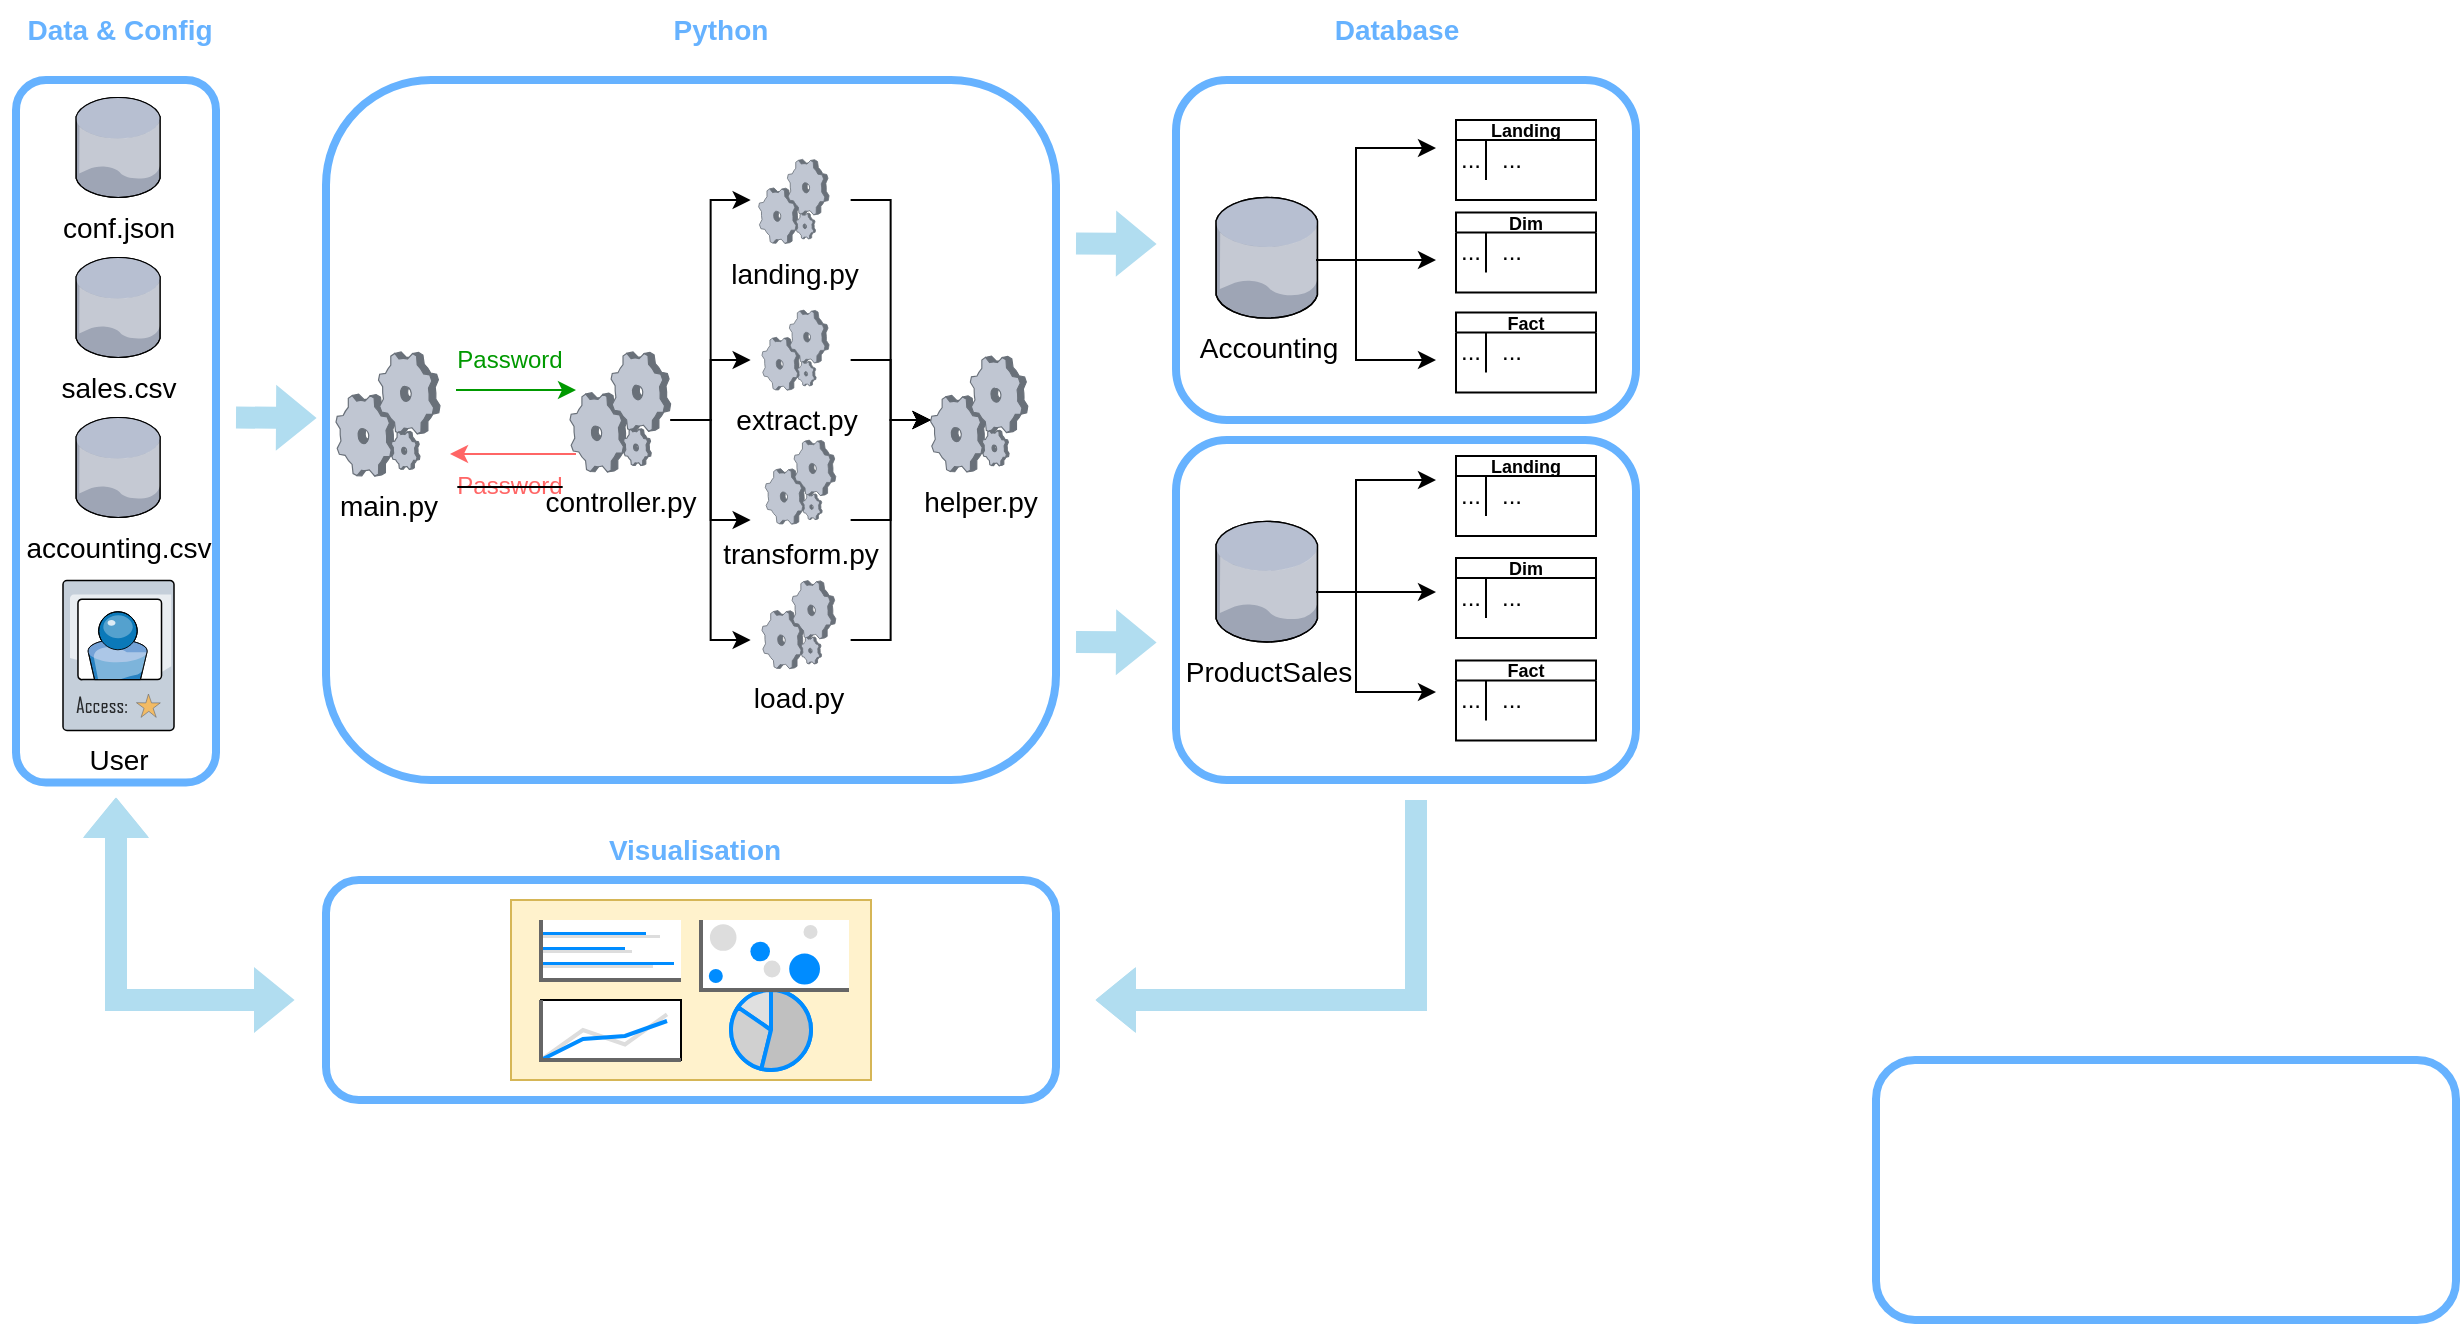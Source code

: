 <mxfile version="16.6.1" type="device"><diagram id="Foh0RJ7BU_EPq8_V4Sa8" name="Page-1"><mxGraphModel dx="946" dy="645" grid="1" gridSize="10" guides="1" tooltips="1" connect="1" arrows="1" fold="1" page="1" pageScale="1" pageWidth="827" pageHeight="1169" math="0" shadow="0"><root><mxCell id="0"/><mxCell id="1" parent="0"/><mxCell id="tAD7pt7-Xg8Vu5h2_I2I-1" value="" style="rounded=0;whiteSpace=wrap;html=1;fillColor=#fff2cc;strokeColor=#d6b656;align=center;" parent="1" vertex="1"><mxGeometry x="257.5" y="490" width="180" height="90" as="geometry"/></mxCell><mxCell id="tAD7pt7-Xg8Vu5h2_I2I-2" value="" style="verticalLabelPosition=bottom;shadow=0;dashed=0;align=center;html=1;verticalAlign=top;strokeWidth=1;shape=mxgraph.mockup.graphics.lineChart;strokeColor2=#666666;strokeColor3=#008cff;strokeColor4=#dddddd;fontFamily=Helvetica;fontSize=14;" parent="1" vertex="1"><mxGeometry x="272.5" y="540" width="70" height="30" as="geometry"/></mxCell><mxCell id="tAD7pt7-Xg8Vu5h2_I2I-7" value="" style="verticalLabelPosition=bottom;shadow=0;dashed=0;align=center;html=1;verticalAlign=top;strokeWidth=1;shape=mxgraph.mockup.graphics.pieChart;strokeColor=#008cff;parts=10,20,35;partColors=#e0e0e0,#d0d0d0,#c0c0c0,#b0b0b0,#a0a0a0;strokeWidth=2;fontFamily=Helvetica;fontSize=14;" parent="1" vertex="1"><mxGeometry x="367.5" y="535" width="40" height="40" as="geometry"/></mxCell><mxCell id="tAD7pt7-Xg8Vu5h2_I2I-9" value="" style="verticalLabelPosition=bottom;shadow=0;dashed=0;align=center;html=1;verticalAlign=top;strokeWidth=1;shape=mxgraph.mockup.graphics.barChart;strokeColor=none;strokeColor2=none;strokeColor3=#666666;fillColor2=#008cff;fillColor3=#dddddd;fontFamily=Helvetica;fontSize=14;" parent="1" vertex="1"><mxGeometry x="272.5" y="500" width="70" height="30" as="geometry"/></mxCell><mxCell id="tAD7pt7-Xg8Vu5h2_I2I-10" value="" style="verticalLabelPosition=bottom;shadow=0;dashed=0;align=center;html=1;verticalAlign=top;strokeWidth=1;shape=mxgraph.mockup.graphics.bubbleChart;strokeColor=none;strokeColor2=none;strokeColor3=#666666;fillColor2=#008cff;fillColor3=#dddddd;fontFamily=Helvetica;fontSize=14;" parent="1" vertex="1"><mxGeometry x="352.5" y="500" width="74" height="35" as="geometry"/></mxCell><mxCell id="tAD7pt7-Xg8Vu5h2_I2I-12" value="conf.json" style="verticalLabelPosition=bottom;sketch=0;aspect=fixed;html=1;verticalAlign=top;strokeColor=none;align=center;outlineConnect=0;shape=mxgraph.citrix.database;fontFamily=Helvetica;fontSize=14;" parent="1" vertex="1"><mxGeometry x="40" y="88.75" width="42.5" height="50" as="geometry"/></mxCell><mxCell id="tAD7pt7-Xg8Vu5h2_I2I-13" value="sales.csv" style="verticalLabelPosition=bottom;sketch=0;aspect=fixed;html=1;verticalAlign=top;strokeColor=none;align=center;outlineConnect=0;shape=mxgraph.citrix.database;fontFamily=Helvetica;fontSize=14;" parent="1" vertex="1"><mxGeometry x="40" y="168.75" width="42.5" height="50" as="geometry"/></mxCell><mxCell id="tAD7pt7-Xg8Vu5h2_I2I-17" value="User" style="verticalLabelPosition=bottom;sketch=0;aspect=fixed;html=1;verticalAlign=top;strokeColor=none;align=center;outlineConnect=0;shape=mxgraph.citrix.access_card;fontFamily=Helvetica;fontSize=14;" parent="1" vertex="1"><mxGeometry x="33.5" y="330.25" width="55.5" height="75" as="geometry"/></mxCell><mxCell id="tAD7pt7-Xg8Vu5h2_I2I-22" value="landing.py" style="verticalLabelPosition=bottom;sketch=0;aspect=fixed;html=1;verticalAlign=top;strokeColor=none;align=center;outlineConnect=0;shape=mxgraph.citrix.process;fontFamily=Helvetica;fontSize=14;" parent="1" vertex="1"><mxGeometry x="381.32" y="119.69" width="35.22" height="42" as="geometry"/></mxCell><mxCell id="tAD7pt7-Xg8Vu5h2_I2I-26" value="transform.py" style="verticalLabelPosition=bottom;sketch=0;aspect=fixed;html=1;verticalAlign=top;strokeColor=none;align=center;outlineConnect=0;shape=mxgraph.citrix.process;fontFamily=Helvetica;fontSize=14;" parent="1" vertex="1"><mxGeometry x="384.66" y="260.06" width="35.23" height="42" as="geometry"/></mxCell><mxCell id="tAD7pt7-Xg8Vu5h2_I2I-43" value="&lt;b&gt;&lt;font color=&quot;#66b2ff&quot;&gt;Visualisation&lt;/font&gt;&lt;/b&gt;" style="text;html=1;strokeColor=none;fillColor=none;align=center;verticalAlign=middle;whiteSpace=wrap;rounded=0;fontFamily=Helvetica;fontSize=14;" parent="1" vertex="1"><mxGeometry x="257.5" y="450" width="182.5" height="30" as="geometry"/></mxCell><mxCell id="tAD7pt7-Xg8Vu5h2_I2I-51" value="" style="rounded=1;whiteSpace=wrap;html=1;fontFamily=Helvetica;fontSize=14;strokeColor=#66B2FF;fillColor=none;strokeWidth=4;" parent="1" vertex="1"><mxGeometry x="10" y="80" width="100" height="351.25" as="geometry"/></mxCell><mxCell id="tAD7pt7-Xg8Vu5h2_I2I-52" value="controller.py" style="verticalLabelPosition=bottom;sketch=0;aspect=fixed;html=1;verticalAlign=top;strokeColor=none;align=center;outlineConnect=0;shape=mxgraph.citrix.process;fontFamily=Helvetica;fontSize=14;" parent="1" vertex="1"><mxGeometry x="287.0" y="215.97" width="50.32" height="60" as="geometry"/></mxCell><mxCell id="tAD7pt7-Xg8Vu5h2_I2I-54" value="" style="rounded=1;whiteSpace=wrap;html=1;fontFamily=Helvetica;fontSize=14;strokeColor=#66B2FF;fillColor=none;strokeWidth=4;" parent="1" vertex="1"><mxGeometry x="590" y="260" width="230" height="170" as="geometry"/></mxCell><mxCell id="tAD7pt7-Xg8Vu5h2_I2I-57" value="" style="shape=flexArrow;endArrow=classic;html=1;rounded=0;fontFamily=Helvetica;fontSize=14;fontColor=#FF8000;fillColor=#B1DDF0;strokeColor=#B1DDF0;" parent="1" edge="1"><mxGeometry width="50" height="50" relative="1" as="geometry"><mxPoint x="120" y="248.75" as="sourcePoint"/><mxPoint x="160" y="249" as="targetPoint"/></mxGeometry></mxCell><mxCell id="tAD7pt7-Xg8Vu5h2_I2I-62" value="&lt;font color=&quot;#66b2ff&quot;&gt;&lt;b&gt;Data &amp;amp; Config&lt;/b&gt;&lt;/font&gt;" style="text;html=1;strokeColor=none;fillColor=none;align=center;verticalAlign=middle;whiteSpace=wrap;rounded=0;fontFamily=Helvetica;fontSize=14;fontColor=#FF8000;" parent="1" vertex="1"><mxGeometry x="2.5" y="40" width="117.5" height="30" as="geometry"/></mxCell><mxCell id="tAD7pt7-Xg8Vu5h2_I2I-65" value="&lt;font color=&quot;#66b2ff&quot;&gt;&lt;b&gt;Python&lt;/b&gt;&lt;/font&gt;" style="text;html=1;strokeColor=none;fillColor=none;align=center;verticalAlign=middle;whiteSpace=wrap;rounded=0;fontFamily=Helvetica;fontSize=14;fontColor=#FF8000;" parent="1" vertex="1"><mxGeometry x="275.75" y="40" width="172.5" height="30" as="geometry"/></mxCell><mxCell id="tAD7pt7-Xg8Vu5h2_I2I-66" value="&lt;font color=&quot;#66b2ff&quot;&gt;&lt;span&gt;&lt;b&gt;Database&lt;/b&gt;&lt;/span&gt;&lt;/font&gt;" style="text;html=1;strokeColor=none;fillColor=none;align=center;verticalAlign=middle;whiteSpace=wrap;rounded=0;fontFamily=Helvetica;fontSize=14;fontColor=#FF8000;" parent="1" vertex="1"><mxGeometry x="637.5" y="40" width="125" height="30" as="geometry"/></mxCell><mxCell id="tAD7pt7-Xg8Vu5h2_I2I-67" value="" style="rounded=1;whiteSpace=wrap;html=1;fontFamily=Helvetica;fontSize=14;strokeColor=#66B2FF;fillColor=none;strokeWidth=4;" parent="1" vertex="1"><mxGeometry x="165" y="480" width="365" height="110" as="geometry"/></mxCell><mxCell id="tAD7pt7-Xg8Vu5h2_I2I-61" value="" style="rounded=1;whiteSpace=wrap;html=1;fontFamily=Helvetica;fontSize=14;strokeColor=#66B2FF;fillColor=none;strokeWidth=4;" parent="1" vertex="1"><mxGeometry x="165" y="80" width="365" height="350" as="geometry"/></mxCell><mxCell id="tAD7pt7-Xg8Vu5h2_I2I-80" value="" style="rounded=1;whiteSpace=wrap;html=1;fontFamily=Helvetica;fontSize=14;strokeColor=#66B2FF;fillColor=none;strokeWidth=4;" parent="1" vertex="1"><mxGeometry x="940" y="570" width="290" height="130" as="geometry"/></mxCell><mxCell id="tAD7pt7-Xg8Vu5h2_I2I-85" value="" style="shape=flexArrow;endArrow=classic;html=1;rounded=0;fontFamily=Helvetica;fontSize=14;fontColor=#FF8000;fillColor=#b1ddf0;strokeColor=#B1DDF0;" parent="1" edge="1"><mxGeometry width="50" height="50" relative="1" as="geometry"><mxPoint x="100" y="540" as="sourcePoint"/><mxPoint x="60" y="439" as="targetPoint"/><Array as="points"><mxPoint x="60" y="540"/></Array></mxGeometry></mxCell><mxCell id="8OoBV6boUzK70qI9MBqs-1" value="main.py" style="verticalLabelPosition=bottom;sketch=0;aspect=fixed;html=1;verticalAlign=top;strokeColor=none;align=center;outlineConnect=0;shape=mxgraph.citrix.process;fontFamily=Helvetica;fontSize=14;" vertex="1" parent="1"><mxGeometry x="170" y="216" width="52" height="62" as="geometry"/></mxCell><mxCell id="8OoBV6boUzK70qI9MBqs-6" value="extract.py" style="verticalLabelPosition=bottom;sketch=0;aspect=fixed;html=1;verticalAlign=top;strokeColor=none;align=center;outlineConnect=0;shape=mxgraph.citrix.process;fontFamily=Helvetica;fontSize=14;" vertex="1" parent="1"><mxGeometry x="382.99" y="195.06" width="33.55" height="40" as="geometry"/></mxCell><mxCell id="8OoBV6boUzK70qI9MBqs-7" value="load.py" style="verticalLabelPosition=bottom;sketch=0;aspect=fixed;html=1;verticalAlign=top;strokeColor=none;align=center;outlineConnect=0;shape=mxgraph.citrix.process;fontFamily=Helvetica;fontSize=14;" vertex="1" parent="1"><mxGeometry x="382.99" y="330.31" width="36.9" height="44" as="geometry"/></mxCell><mxCell id="8OoBV6boUzK70qI9MBqs-8" value="" style="endArrow=classic;html=1;rounded=0;strokeColor=#009900;" edge="1" parent="1"><mxGeometry width="50" height="50" relative="1" as="geometry"><mxPoint x="230" y="235" as="sourcePoint"/><mxPoint x="290" y="235" as="targetPoint"/></mxGeometry></mxCell><mxCell id="8OoBV6boUzK70qI9MBqs-9" value="&lt;font color=&quot;#009900&quot;&gt;Password&lt;/font&gt;" style="text;html=1;strokeColor=none;fillColor=none;align=center;verticalAlign=middle;whiteSpace=wrap;rounded=0;" vertex="1" parent="1"><mxGeometry x="227" y="205" width="60" height="30" as="geometry"/></mxCell><mxCell id="8OoBV6boUzK70qI9MBqs-11" value="" style="endArrow=classic;html=1;rounded=0;fontColor=#009900;strokeColor=#FF6666;" edge="1" parent="1"><mxGeometry width="50" height="50" relative="1" as="geometry"><mxPoint x="290" y="267" as="sourcePoint"/><mxPoint x="227" y="267" as="targetPoint"/></mxGeometry></mxCell><mxCell id="8OoBV6boUzK70qI9MBqs-12" value="&lt;strike&gt;&lt;font color=&quot;#ff6666&quot;&gt;Password&lt;/font&gt;&lt;/strike&gt;" style="text;html=1;strokeColor=none;fillColor=none;align=center;verticalAlign=middle;whiteSpace=wrap;rounded=0;" vertex="1" parent="1"><mxGeometry x="227" y="268" width="60" height="30" as="geometry"/></mxCell><mxCell id="8OoBV6boUzK70qI9MBqs-13" value="accounting.csv" style="verticalLabelPosition=bottom;sketch=0;aspect=fixed;html=1;verticalAlign=top;strokeColor=none;align=center;outlineConnect=0;shape=mxgraph.citrix.database;fontFamily=Helvetica;fontSize=14;" vertex="1" parent="1"><mxGeometry x="40" y="248.75" width="42.5" height="50" as="geometry"/></mxCell><mxCell id="8OoBV6boUzK70qI9MBqs-14" value="helper.py" style="verticalLabelPosition=bottom;sketch=0;aspect=fixed;html=1;verticalAlign=top;strokeColor=none;align=center;outlineConnect=0;shape=mxgraph.citrix.process;fontFamily=Helvetica;fontSize=14;" vertex="1" parent="1"><mxGeometry x="467.32" y="218.03" width="48.59" height="57.94" as="geometry"/></mxCell><mxCell id="8OoBV6boUzK70qI9MBqs-23" value="" style="endArrow=classic;html=1;rounded=0;fontColor=#FF6666;strokeColor=#000000;" edge="1" parent="1"><mxGeometry width="50" height="50" relative="1" as="geometry"><mxPoint x="337.32" y="250" as="sourcePoint"/><mxPoint x="377.32" y="140" as="targetPoint"/><Array as="points"><mxPoint x="357.32" y="250"/><mxPoint x="357.32" y="140"/></Array></mxGeometry></mxCell><mxCell id="8OoBV6boUzK70qI9MBqs-24" value="" style="endArrow=classic;html=1;rounded=0;fontColor=#FF6666;strokeColor=#000000;" edge="1" parent="1"><mxGeometry width="50" height="50" relative="1" as="geometry"><mxPoint x="337.32" y="250" as="sourcePoint"/><mxPoint x="377.32" y="360" as="targetPoint"/><Array as="points"><mxPoint x="357.32" y="250"/><mxPoint x="357.32" y="360"/></Array></mxGeometry></mxCell><mxCell id="8OoBV6boUzK70qI9MBqs-25" value="" style="endArrow=classic;html=1;rounded=0;fontColor=#FF6666;strokeColor=#000000;" edge="1" parent="1"><mxGeometry width="50" height="50" relative="1" as="geometry"><mxPoint x="337.32" y="250" as="sourcePoint"/><mxPoint x="377.32" y="220" as="targetPoint"/><Array as="points"><mxPoint x="357.32" y="250"/><mxPoint x="357.32" y="220"/></Array></mxGeometry></mxCell><mxCell id="8OoBV6boUzK70qI9MBqs-27" value="" style="endArrow=classic;html=1;rounded=0;fontColor=#FF6666;strokeColor=#000000;" edge="1" parent="1"><mxGeometry width="50" height="50" relative="1" as="geometry"><mxPoint x="337.32" y="250" as="sourcePoint"/><mxPoint x="377.32" y="300" as="targetPoint"/><Array as="points"><mxPoint x="357.32" y="250"/><mxPoint x="357.32" y="300"/></Array></mxGeometry></mxCell><mxCell id="8OoBV6boUzK70qI9MBqs-28" value="" style="endArrow=classic;html=1;rounded=0;fontColor=#FF6666;strokeColor=#000000;" edge="1" parent="1"><mxGeometry width="50" height="50" relative="1" as="geometry"><mxPoint x="427.32" y="140" as="sourcePoint"/><mxPoint x="467.32" y="250" as="targetPoint"/><Array as="points"><mxPoint x="447.32" y="140"/><mxPoint x="447.32" y="250"/></Array></mxGeometry></mxCell><mxCell id="8OoBV6boUzK70qI9MBqs-30" value="" style="endArrow=classic;html=1;rounded=0;fontColor=#FF6666;strokeColor=#000000;" edge="1" parent="1"><mxGeometry width="50" height="50" relative="1" as="geometry"><mxPoint x="427.32" y="220" as="sourcePoint"/><mxPoint x="467.32" y="250" as="targetPoint"/><Array as="points"><mxPoint x="447.32" y="220"/><mxPoint x="447.32" y="250"/></Array></mxGeometry></mxCell><mxCell id="8OoBV6boUzK70qI9MBqs-31" value="" style="endArrow=classic;html=1;rounded=0;fontColor=#FF6666;strokeColor=#000000;" edge="1" parent="1"><mxGeometry width="50" height="50" relative="1" as="geometry"><mxPoint x="427.32" y="300" as="sourcePoint"/><mxPoint x="467.32" y="250" as="targetPoint"/><Array as="points"><mxPoint x="447.32" y="300"/><mxPoint x="447.32" y="250"/></Array></mxGeometry></mxCell><mxCell id="8OoBV6boUzK70qI9MBqs-32" value="" style="endArrow=classic;html=1;rounded=0;fontColor=#FF6666;strokeColor=#000000;" edge="1" parent="1"><mxGeometry width="50" height="50" relative="1" as="geometry"><mxPoint x="427.32" y="360" as="sourcePoint"/><mxPoint x="467.32" y="250" as="targetPoint"/><Array as="points"><mxPoint x="447.32" y="360"/><mxPoint x="447.32" y="250"/></Array></mxGeometry></mxCell><mxCell id="8OoBV6boUzK70qI9MBqs-34" value="" style="shape=flexArrow;endArrow=classic;html=1;rounded=0;fontFamily=Helvetica;fontSize=14;fontColor=#FF8000;fillColor=#b1ddf0;strokeColor=#B1DDF0;" edge="1" parent="1"><mxGeometry width="50" height="50" relative="1" as="geometry"><mxPoint x="540" y="161.69" as="sourcePoint"/><mxPoint x="580" y="161.94" as="targetPoint"/></mxGeometry></mxCell><mxCell id="8OoBV6boUzK70qI9MBqs-35" value="Accounting" style="verticalLabelPosition=bottom;sketch=0;aspect=fixed;html=1;verticalAlign=top;strokeColor=none;align=center;outlineConnect=0;shape=mxgraph.citrix.database;fontFamily=Helvetica;fontSize=14;" vertex="1" parent="1"><mxGeometry x="610" y="138.75" width="51.26" height="60.31" as="geometry"/></mxCell><mxCell id="8OoBV6boUzK70qI9MBqs-38" value="ProductSales" style="verticalLabelPosition=bottom;sketch=0;aspect=fixed;html=1;verticalAlign=top;strokeColor=none;align=center;outlineConnect=0;shape=mxgraph.citrix.database;fontFamily=Helvetica;fontSize=14;" vertex="1" parent="1"><mxGeometry x="610" y="300.69" width="51.26" height="60.31" as="geometry"/></mxCell><mxCell id="8OoBV6boUzK70qI9MBqs-40" value="" style="rounded=1;whiteSpace=wrap;html=1;fontFamily=Helvetica;fontSize=14;strokeColor=#66B2FF;fillColor=none;strokeWidth=4;" vertex="1" parent="1"><mxGeometry x="590" y="80" width="230" height="170" as="geometry"/></mxCell><mxCell id="8OoBV6boUzK70qI9MBqs-52" value="Landing" style="shape=table;startSize=10;container=1;collapsible=0;childLayout=tableLayout;fixedRows=1;rowLines=0;fontStyle=1;fontColor=#000000;fontSize=9;" vertex="1" parent="1"><mxGeometry x="730" y="100" width="70" height="40" as="geometry"/></mxCell><mxCell id="8OoBV6boUzK70qI9MBqs-53" value="" style="shape=tableRow;horizontal=0;startSize=0;swimlaneHead=0;swimlaneBody=0;top=0;left=0;bottom=0;right=0;collapsible=0;dropTarget=0;fillColor=none;points=[[0,0.5],[1,0.5]];portConstraint=eastwest;fontColor=#FF6666;" vertex="1" parent="8OoBV6boUzK70qI9MBqs-52"><mxGeometry y="10" width="70" height="20" as="geometry"/></mxCell><mxCell id="8OoBV6boUzK70qI9MBqs-54" value="&lt;font color=&quot;#000000&quot;&gt;...&lt;/font&gt;" style="shape=partialRectangle;html=1;whiteSpace=wrap;connectable=0;fillColor=none;top=0;left=0;bottom=0;right=0;overflow=hidden;pointerEvents=1;fontColor=#FF6666;" vertex="1" parent="8OoBV6boUzK70qI9MBqs-53"><mxGeometry width="15" height="20" as="geometry"><mxRectangle width="15" height="20" as="alternateBounds"/></mxGeometry></mxCell><mxCell id="8OoBV6boUzK70qI9MBqs-55" value="&lt;font color=&quot;#000000&quot;&gt;...&lt;/font&gt;" style="shape=partialRectangle;html=1;whiteSpace=wrap;connectable=0;fillColor=none;top=0;left=0;bottom=0;right=0;align=left;spacingLeft=6;overflow=hidden;fontColor=#FF6666;" vertex="1" parent="8OoBV6boUzK70qI9MBqs-53"><mxGeometry x="15" width="55" height="20" as="geometry"><mxRectangle width="55" height="20" as="alternateBounds"/></mxGeometry></mxCell><mxCell id="8OoBV6boUzK70qI9MBqs-62" value="Dim" style="shape=table;startSize=10;container=1;collapsible=0;childLayout=tableLayout;fixedRows=1;rowLines=0;fontStyle=1;fontColor=#000000;fontSize=9;" vertex="1" parent="1"><mxGeometry x="730" y="146.25" width="70" height="40" as="geometry"/></mxCell><mxCell id="8OoBV6boUzK70qI9MBqs-63" value="" style="shape=tableRow;horizontal=0;startSize=0;swimlaneHead=0;swimlaneBody=0;top=0;left=0;bottom=0;right=0;collapsible=0;dropTarget=0;fillColor=none;points=[[0,0.5],[1,0.5]];portConstraint=eastwest;fontColor=#FF6666;" vertex="1" parent="8OoBV6boUzK70qI9MBqs-62"><mxGeometry y="10" width="70" height="20" as="geometry"/></mxCell><mxCell id="8OoBV6boUzK70qI9MBqs-64" value="&lt;font color=&quot;#000000&quot;&gt;...&lt;/font&gt;" style="shape=partialRectangle;html=1;whiteSpace=wrap;connectable=0;fillColor=none;top=0;left=0;bottom=0;right=0;overflow=hidden;pointerEvents=1;fontColor=#FF6666;" vertex="1" parent="8OoBV6boUzK70qI9MBqs-63"><mxGeometry width="15" height="20" as="geometry"><mxRectangle width="15" height="20" as="alternateBounds"/></mxGeometry></mxCell><mxCell id="8OoBV6boUzK70qI9MBqs-65" value="&lt;font color=&quot;#000000&quot;&gt;...&lt;/font&gt;" style="shape=partialRectangle;html=1;whiteSpace=wrap;connectable=0;fillColor=none;top=0;left=0;bottom=0;right=0;align=left;spacingLeft=6;overflow=hidden;fontColor=#FF6666;" vertex="1" parent="8OoBV6boUzK70qI9MBqs-63"><mxGeometry x="15" width="55" height="20" as="geometry"><mxRectangle width="55" height="20" as="alternateBounds"/></mxGeometry></mxCell><mxCell id="8OoBV6boUzK70qI9MBqs-66" value="Dim" style="shape=table;startSize=10;container=1;collapsible=0;childLayout=tableLayout;fixedRows=1;rowLines=0;fontStyle=1;fontColor=#000000;fontSize=9;" vertex="1" parent="1"><mxGeometry x="730" y="318.97" width="70" height="40" as="geometry"/></mxCell><mxCell id="8OoBV6boUzK70qI9MBqs-67" value="" style="shape=tableRow;horizontal=0;startSize=0;swimlaneHead=0;swimlaneBody=0;top=0;left=0;bottom=0;right=0;collapsible=0;dropTarget=0;fillColor=none;points=[[0,0.5],[1,0.5]];portConstraint=eastwest;fontColor=#FF6666;" vertex="1" parent="8OoBV6boUzK70qI9MBqs-66"><mxGeometry y="10" width="70" height="20" as="geometry"/></mxCell><mxCell id="8OoBV6boUzK70qI9MBqs-68" value="&lt;font color=&quot;#000000&quot;&gt;...&lt;/font&gt;" style="shape=partialRectangle;html=1;whiteSpace=wrap;connectable=0;fillColor=none;top=0;left=0;bottom=0;right=0;overflow=hidden;pointerEvents=1;fontColor=#FF6666;" vertex="1" parent="8OoBV6boUzK70qI9MBqs-67"><mxGeometry width="15" height="20" as="geometry"><mxRectangle width="15" height="20" as="alternateBounds"/></mxGeometry></mxCell><mxCell id="8OoBV6boUzK70qI9MBqs-69" value="&lt;font color=&quot;#000000&quot;&gt;...&lt;/font&gt;" style="shape=partialRectangle;html=1;whiteSpace=wrap;connectable=0;fillColor=none;top=0;left=0;bottom=0;right=0;align=left;spacingLeft=6;overflow=hidden;fontColor=#FF6666;" vertex="1" parent="8OoBV6boUzK70qI9MBqs-67"><mxGeometry x="15" width="55" height="20" as="geometry"><mxRectangle width="55" height="20" as="alternateBounds"/></mxGeometry></mxCell><mxCell id="8OoBV6boUzK70qI9MBqs-70" value="Fact" style="shape=table;startSize=10;container=1;collapsible=0;childLayout=tableLayout;fixedRows=1;rowLines=0;fontStyle=1;fontColor=#000000;fontSize=9;" vertex="1" parent="1"><mxGeometry x="730" y="196.25" width="70" height="40" as="geometry"/></mxCell><mxCell id="8OoBV6boUzK70qI9MBqs-71" value="" style="shape=tableRow;horizontal=0;startSize=0;swimlaneHead=0;swimlaneBody=0;top=0;left=0;bottom=0;right=0;collapsible=0;dropTarget=0;fillColor=none;points=[[0,0.5],[1,0.5]];portConstraint=eastwest;fontColor=#FF6666;" vertex="1" parent="8OoBV6boUzK70qI9MBqs-70"><mxGeometry y="10" width="70" height="20" as="geometry"/></mxCell><mxCell id="8OoBV6boUzK70qI9MBqs-72" value="&lt;font color=&quot;#000000&quot;&gt;...&lt;/font&gt;" style="shape=partialRectangle;html=1;whiteSpace=wrap;connectable=0;fillColor=none;top=0;left=0;bottom=0;right=0;overflow=hidden;pointerEvents=1;fontColor=#FF6666;" vertex="1" parent="8OoBV6boUzK70qI9MBqs-71"><mxGeometry width="15" height="20" as="geometry"><mxRectangle width="15" height="20" as="alternateBounds"/></mxGeometry></mxCell><mxCell id="8OoBV6boUzK70qI9MBqs-73" value="&lt;font color=&quot;#000000&quot;&gt;...&lt;/font&gt;" style="shape=partialRectangle;html=1;whiteSpace=wrap;connectable=0;fillColor=none;top=0;left=0;bottom=0;right=0;align=left;spacingLeft=6;overflow=hidden;fontColor=#FF6666;" vertex="1" parent="8OoBV6boUzK70qI9MBqs-71"><mxGeometry x="15" width="55" height="20" as="geometry"><mxRectangle width="55" height="20" as="alternateBounds"/></mxGeometry></mxCell><mxCell id="8OoBV6boUzK70qI9MBqs-78" value="Landing" style="shape=table;startSize=10;container=1;collapsible=0;childLayout=tableLayout;fixedRows=1;rowLines=0;fontStyle=1;fontColor=#000000;fontSize=9;" vertex="1" parent="1"><mxGeometry x="730" y="267.97" width="70" height="40" as="geometry"/></mxCell><mxCell id="8OoBV6boUzK70qI9MBqs-79" value="" style="shape=tableRow;horizontal=0;startSize=0;swimlaneHead=0;swimlaneBody=0;top=0;left=0;bottom=0;right=0;collapsible=0;dropTarget=0;fillColor=none;points=[[0,0.5],[1,0.5]];portConstraint=eastwest;fontColor=#FF6666;" vertex="1" parent="8OoBV6boUzK70qI9MBqs-78"><mxGeometry y="10" width="70" height="20" as="geometry"/></mxCell><mxCell id="8OoBV6boUzK70qI9MBqs-80" value="&lt;font color=&quot;#000000&quot;&gt;...&lt;/font&gt;" style="shape=partialRectangle;html=1;whiteSpace=wrap;connectable=0;fillColor=none;top=0;left=0;bottom=0;right=0;overflow=hidden;pointerEvents=1;fontColor=#FF6666;" vertex="1" parent="8OoBV6boUzK70qI9MBqs-79"><mxGeometry width="15" height="20" as="geometry"><mxRectangle width="15" height="20" as="alternateBounds"/></mxGeometry></mxCell><mxCell id="8OoBV6boUzK70qI9MBqs-81" value="&lt;font color=&quot;#000000&quot;&gt;...&lt;/font&gt;" style="shape=partialRectangle;html=1;whiteSpace=wrap;connectable=0;fillColor=none;top=0;left=0;bottom=0;right=0;align=left;spacingLeft=6;overflow=hidden;fontColor=#FF6666;" vertex="1" parent="8OoBV6boUzK70qI9MBqs-79"><mxGeometry x="15" width="55" height="20" as="geometry"><mxRectangle width="55" height="20" as="alternateBounds"/></mxGeometry></mxCell><mxCell id="8OoBV6boUzK70qI9MBqs-82" value="Fact" style="shape=table;startSize=10;container=1;collapsible=0;childLayout=tableLayout;fixedRows=1;rowLines=0;fontStyle=1;fontColor=#000000;fontSize=9;" vertex="1" parent="1"><mxGeometry x="730" y="370.22" width="70" height="40" as="geometry"/></mxCell><mxCell id="8OoBV6boUzK70qI9MBqs-83" value="" style="shape=tableRow;horizontal=0;startSize=0;swimlaneHead=0;swimlaneBody=0;top=0;left=0;bottom=0;right=0;collapsible=0;dropTarget=0;fillColor=none;points=[[0,0.5],[1,0.5]];portConstraint=eastwest;fontColor=#FF6666;" vertex="1" parent="8OoBV6boUzK70qI9MBqs-82"><mxGeometry y="10" width="70" height="20" as="geometry"/></mxCell><mxCell id="8OoBV6boUzK70qI9MBqs-84" value="&lt;font color=&quot;#000000&quot;&gt;...&lt;/font&gt;" style="shape=partialRectangle;html=1;whiteSpace=wrap;connectable=0;fillColor=none;top=0;left=0;bottom=0;right=0;overflow=hidden;pointerEvents=1;fontColor=#FF6666;" vertex="1" parent="8OoBV6boUzK70qI9MBqs-83"><mxGeometry width="15" height="20" as="geometry"><mxRectangle width="15" height="20" as="alternateBounds"/></mxGeometry></mxCell><mxCell id="8OoBV6boUzK70qI9MBqs-85" value="&lt;font color=&quot;#000000&quot;&gt;...&lt;/font&gt;" style="shape=partialRectangle;html=1;whiteSpace=wrap;connectable=0;fillColor=none;top=0;left=0;bottom=0;right=0;align=left;spacingLeft=6;overflow=hidden;fontColor=#FF6666;" vertex="1" parent="8OoBV6boUzK70qI9MBqs-83"><mxGeometry x="15" width="55" height="20" as="geometry"><mxRectangle width="55" height="20" as="alternateBounds"/></mxGeometry></mxCell><mxCell id="8OoBV6boUzK70qI9MBqs-86" value="" style="endArrow=classic;html=1;rounded=0;fontSize=9;fontColor=#000000;strokeColor=#000000;" edge="1" parent="1"><mxGeometry width="50" height="50" relative="1" as="geometry"><mxPoint x="660" y="170" as="sourcePoint"/><mxPoint x="720" y="114" as="targetPoint"/><Array as="points"><mxPoint x="680" y="170"/><mxPoint x="680" y="114"/></Array></mxGeometry></mxCell><mxCell id="8OoBV6boUzK70qI9MBqs-90" value="" style="endArrow=classic;html=1;rounded=0;fontSize=9;fontColor=#000000;strokeColor=#000000;" edge="1" parent="1"><mxGeometry width="50" height="50" relative="1" as="geometry"><mxPoint x="680" y="170" as="sourcePoint"/><mxPoint x="720" y="220" as="targetPoint"/><Array as="points"><mxPoint x="680" y="220"/></Array></mxGeometry></mxCell><mxCell id="8OoBV6boUzK70qI9MBqs-91" value="" style="endArrow=classic;html=1;rounded=0;fontSize=9;fontColor=#000000;strokeColor=#000000;" edge="1" parent="1"><mxGeometry width="50" height="50" relative="1" as="geometry"><mxPoint x="680" y="170" as="sourcePoint"/><mxPoint x="720" y="170" as="targetPoint"/></mxGeometry></mxCell><mxCell id="8OoBV6boUzK70qI9MBqs-92" value="" style="endArrow=classic;html=1;rounded=0;fontSize=9;fontColor=#000000;strokeColor=#000000;" edge="1" parent="1"><mxGeometry width="50" height="50" relative="1" as="geometry"><mxPoint x="660" y="336" as="sourcePoint"/><mxPoint x="720" y="280" as="targetPoint"/><Array as="points"><mxPoint x="680" y="336"/><mxPoint x="680" y="280"/></Array></mxGeometry></mxCell><mxCell id="8OoBV6boUzK70qI9MBqs-93" value="" style="endArrow=classic;html=1;rounded=0;fontSize=9;fontColor=#000000;strokeColor=#000000;" edge="1" parent="1"><mxGeometry width="50" height="50" relative="1" as="geometry"><mxPoint x="680" y="336" as="sourcePoint"/><mxPoint x="720" y="386" as="targetPoint"/><Array as="points"><mxPoint x="680" y="386"/></Array></mxGeometry></mxCell><mxCell id="8OoBV6boUzK70qI9MBqs-94" value="" style="endArrow=classic;html=1;rounded=0;fontSize=9;fontColor=#000000;strokeColor=#000000;" edge="1" parent="1"><mxGeometry width="50" height="50" relative="1" as="geometry"><mxPoint x="680" y="336" as="sourcePoint"/><mxPoint x="720" y="336" as="targetPoint"/></mxGeometry></mxCell><mxCell id="8OoBV6boUzK70qI9MBqs-95" value="" style="shape=flexArrow;endArrow=classic;html=1;rounded=0;fontFamily=Helvetica;fontSize=14;fontColor=#FF8000;fillColor=#b1ddf0;strokeColor=#B1DDF0;" edge="1" parent="1"><mxGeometry width="50" height="50" relative="1" as="geometry"><mxPoint x="540" y="361.0" as="sourcePoint"/><mxPoint x="580" y="361.25" as="targetPoint"/></mxGeometry></mxCell><mxCell id="8OoBV6boUzK70qI9MBqs-97" value="" style="shape=flexArrow;endArrow=classic;html=1;rounded=0;fontFamily=Helvetica;fontSize=14;fontColor=#FF8000;fillColor=#b1ddf0;strokeColor=#B1DDF0;" edge="1" parent="1"><mxGeometry width="50" height="50" relative="1" as="geometry"><mxPoint x="710" y="440" as="sourcePoint"/><mxPoint x="550" y="540" as="targetPoint"/><Array as="points"><mxPoint x="710" y="540"/></Array></mxGeometry></mxCell><mxCell id="8OoBV6boUzK70qI9MBqs-98" value="" style="shape=flexArrow;endArrow=classic;html=1;rounded=0;fontSize=9;fontColor=#66B2FF;strokeColor=#B1DDF0;fillColor=#B1DDF0;" edge="1" parent="1"><mxGeometry width="50" height="50" relative="1" as="geometry"><mxPoint x="89" y="540" as="sourcePoint"/><mxPoint x="149" y="540" as="targetPoint"/></mxGeometry></mxCell></root></mxGraphModel></diagram></mxfile>